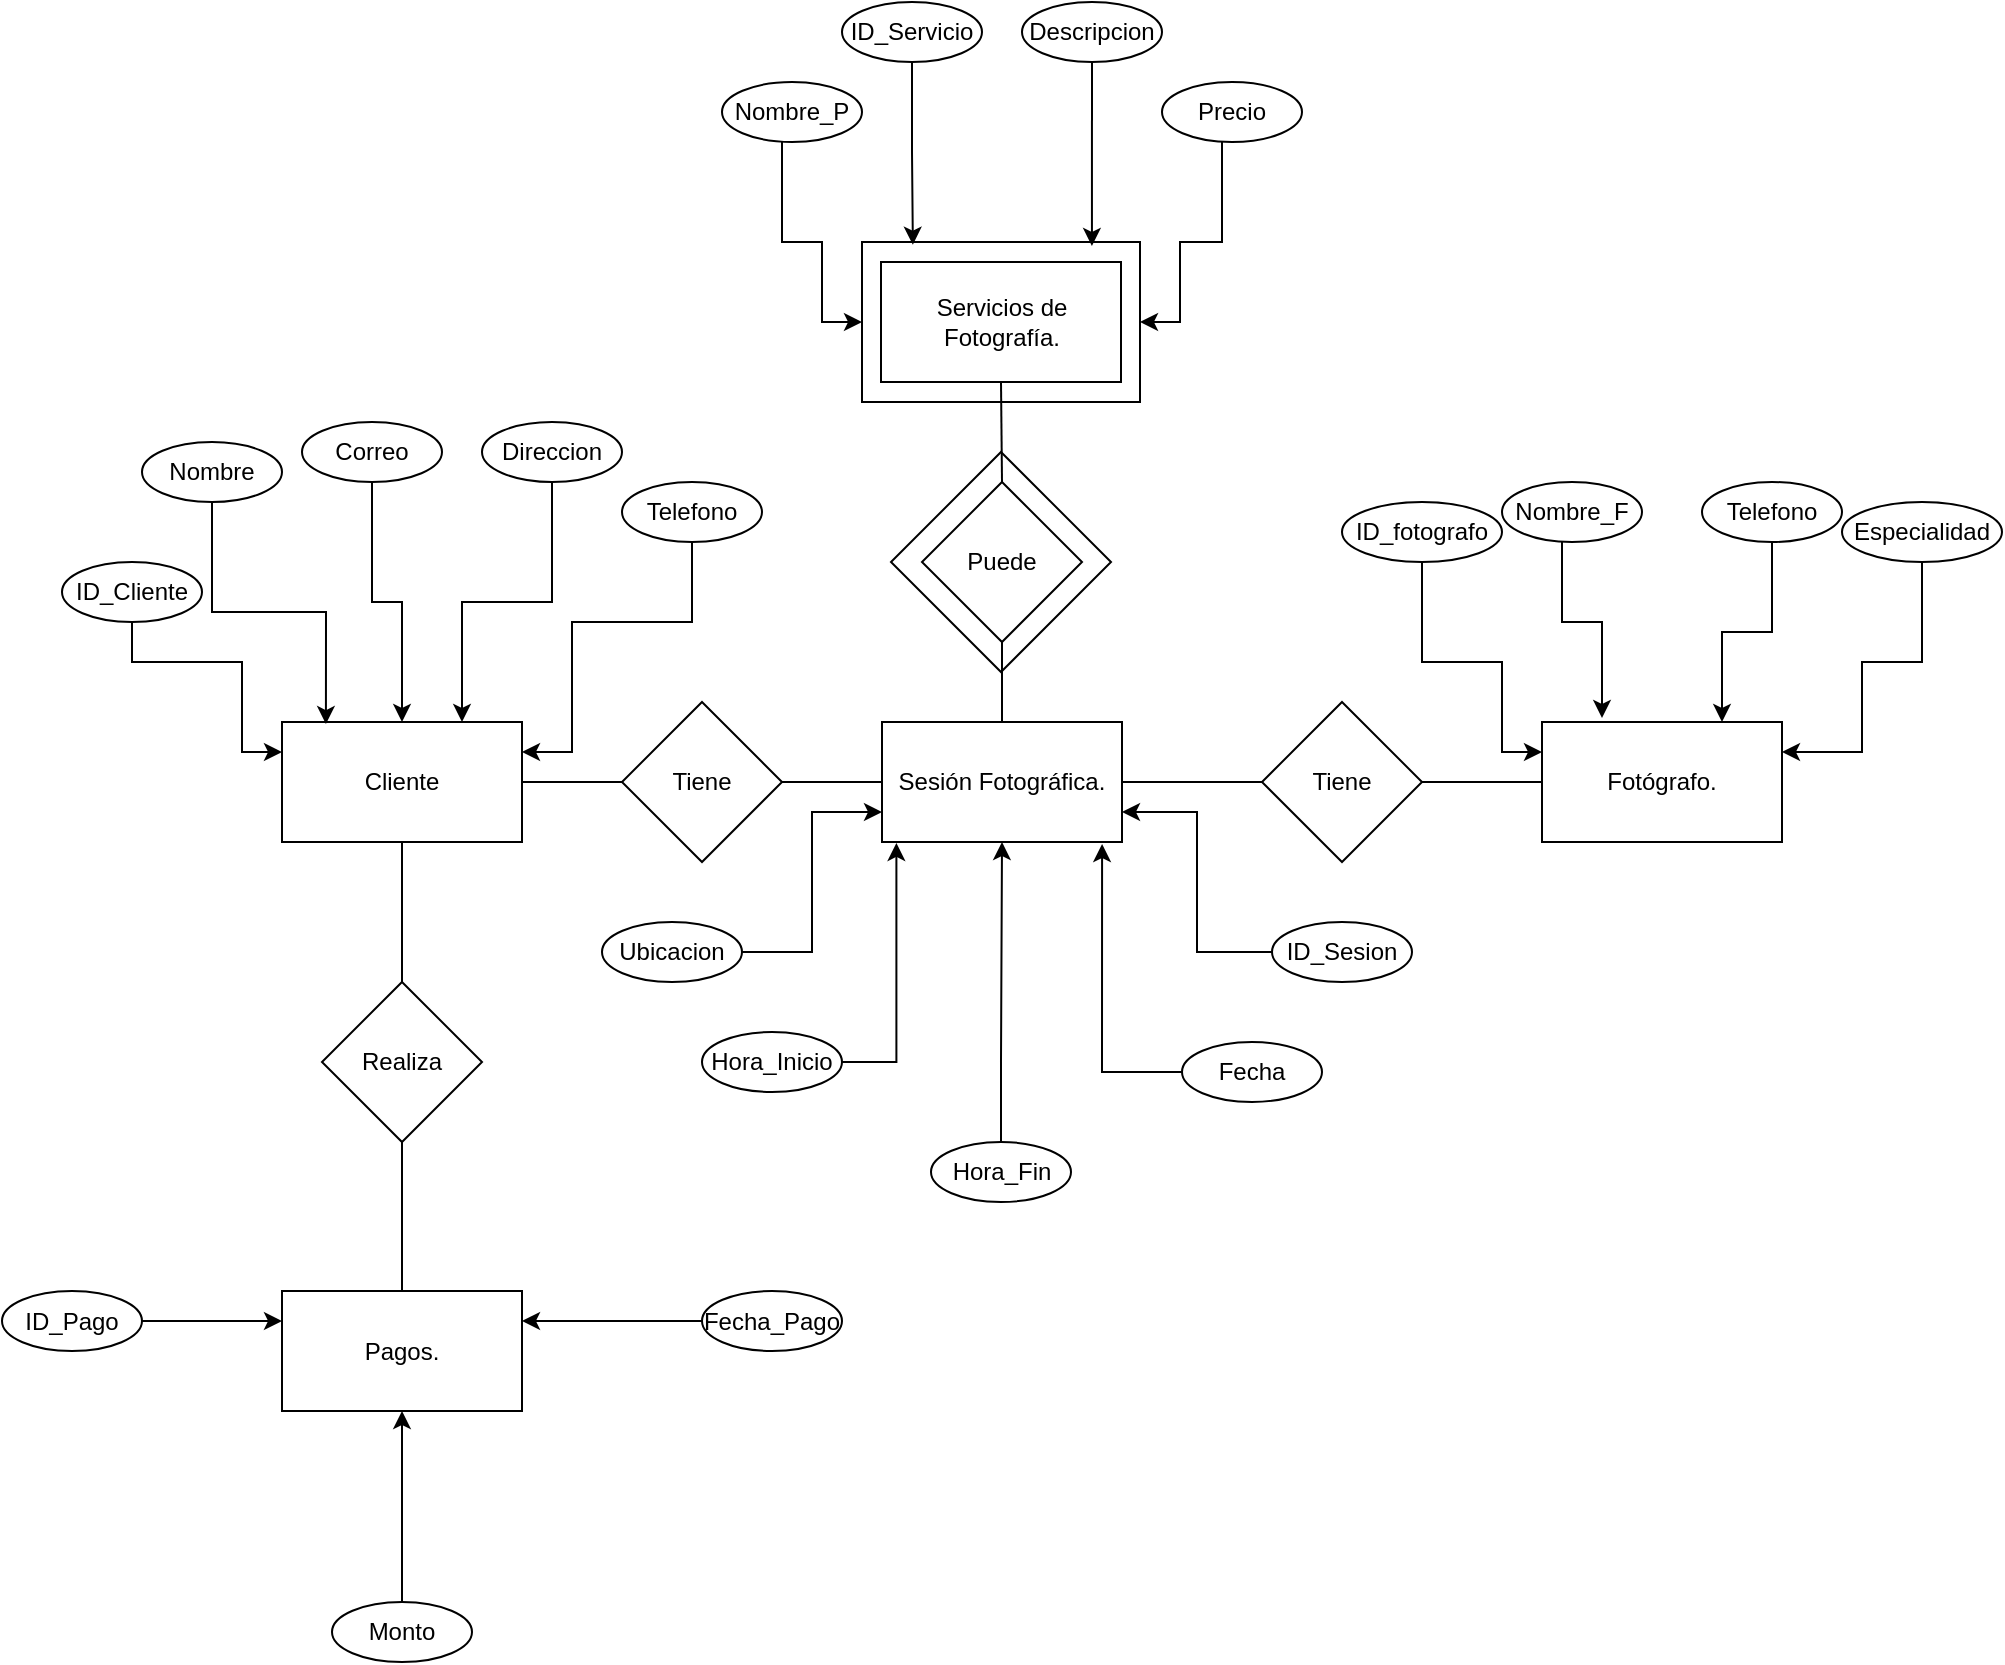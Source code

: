 <mxfile version="20.8.23" type="device"><diagram id="C5RBs43oDa-KdzZeNtuy" name="Page-1"><mxGraphModel dx="2261" dy="764" grid="1" gridSize="10" guides="1" tooltips="1" connect="1" arrows="1" fold="1" page="1" pageScale="1" pageWidth="827" pageHeight="1169" math="0" shadow="0"><root><mxCell id="WIyWlLk6GJQsqaUBKTNV-0"/><mxCell id="WIyWlLk6GJQsqaUBKTNV-1" parent="WIyWlLk6GJQsqaUBKTNV-0"/><mxCell id="sK71iClbDRLdNkA08b2B-31" value="" style="rhombus;whiteSpace=wrap;html=1;" vertex="1" parent="WIyWlLk6GJQsqaUBKTNV-1"><mxGeometry x="334.5" y="235" width="110" height="110" as="geometry"/></mxCell><mxCell id="sK71iClbDRLdNkA08b2B-29" value="" style="rounded=0;whiteSpace=wrap;html=1;" vertex="1" parent="WIyWlLk6GJQsqaUBKTNV-1"><mxGeometry x="320" y="130" width="139" height="80" as="geometry"/></mxCell><mxCell id="sK71iClbDRLdNkA08b2B-0" value="Servicios de Fotografía." style="rounded=0;whiteSpace=wrap;html=1;" vertex="1" parent="WIyWlLk6GJQsqaUBKTNV-1"><mxGeometry x="329.5" y="140" width="120" height="60" as="geometry"/></mxCell><mxCell id="sK71iClbDRLdNkA08b2B-1" value="Puede" style="rhombus;whiteSpace=wrap;html=1;" vertex="1" parent="WIyWlLk6GJQsqaUBKTNV-1"><mxGeometry x="350" y="250" width="80" height="80" as="geometry"/></mxCell><mxCell id="sK71iClbDRLdNkA08b2B-2" value="Sesión Fotográfica." style="rounded=0;whiteSpace=wrap;html=1;" vertex="1" parent="WIyWlLk6GJQsqaUBKTNV-1"><mxGeometry x="330" y="370" width="120" height="60" as="geometry"/></mxCell><mxCell id="sK71iClbDRLdNkA08b2B-3" value="Tiene&lt;br&gt;" style="rhombus;whiteSpace=wrap;html=1;" vertex="1" parent="WIyWlLk6GJQsqaUBKTNV-1"><mxGeometry x="200" y="360" width="80" height="80" as="geometry"/></mxCell><mxCell id="sK71iClbDRLdNkA08b2B-4" value="Cliente" style="rounded=0;whiteSpace=wrap;html=1;" vertex="1" parent="WIyWlLk6GJQsqaUBKTNV-1"><mxGeometry x="30" y="370" width="120" height="60" as="geometry"/></mxCell><mxCell id="sK71iClbDRLdNkA08b2B-5" value="Tiene&lt;br&gt;" style="rhombus;whiteSpace=wrap;html=1;" vertex="1" parent="WIyWlLk6GJQsqaUBKTNV-1"><mxGeometry x="520" y="360" width="80" height="80" as="geometry"/></mxCell><mxCell id="sK71iClbDRLdNkA08b2B-6" value="Realiza" style="rhombus;whiteSpace=wrap;html=1;" vertex="1" parent="WIyWlLk6GJQsqaUBKTNV-1"><mxGeometry x="50" y="500" width="80" height="80" as="geometry"/></mxCell><mxCell id="sK71iClbDRLdNkA08b2B-7" value="Pagos." style="rounded=0;whiteSpace=wrap;html=1;" vertex="1" parent="WIyWlLk6GJQsqaUBKTNV-1"><mxGeometry x="30" y="654.5" width="120" height="60" as="geometry"/></mxCell><mxCell id="sK71iClbDRLdNkA08b2B-8" value="Fotógrafo." style="rounded=0;whiteSpace=wrap;html=1;" vertex="1" parent="WIyWlLk6GJQsqaUBKTNV-1"><mxGeometry x="660" y="370" width="120" height="60" as="geometry"/></mxCell><mxCell id="sK71iClbDRLdNkA08b2B-9" value="" style="endArrow=none;html=1;rounded=0;entryX=0.5;entryY=1;entryDx=0;entryDy=0;exitX=0.5;exitY=0;exitDx=0;exitDy=0;" edge="1" parent="WIyWlLk6GJQsqaUBKTNV-1" source="sK71iClbDRLdNkA08b2B-1" target="sK71iClbDRLdNkA08b2B-0"><mxGeometry width="50" height="50" relative="1" as="geometry"><mxPoint x="330" y="270" as="sourcePoint"/><mxPoint x="380" y="220" as="targetPoint"/></mxGeometry></mxCell><mxCell id="sK71iClbDRLdNkA08b2B-10" value="" style="endArrow=none;html=1;rounded=0;entryX=0;entryY=0.5;entryDx=0;entryDy=0;exitX=1;exitY=0.5;exitDx=0;exitDy=0;" edge="1" parent="WIyWlLk6GJQsqaUBKTNV-1" source="sK71iClbDRLdNkA08b2B-3" target="sK71iClbDRLdNkA08b2B-2"><mxGeometry width="50" height="50" relative="1" as="geometry"><mxPoint x="260" y="460" as="sourcePoint"/><mxPoint x="310" y="410" as="targetPoint"/></mxGeometry></mxCell><mxCell id="sK71iClbDRLdNkA08b2B-11" value="" style="endArrow=none;html=1;rounded=0;entryX=0;entryY=0.5;entryDx=0;entryDy=0;exitX=1;exitY=0.5;exitDx=0;exitDy=0;" edge="1" parent="WIyWlLk6GJQsqaUBKTNV-1" source="sK71iClbDRLdNkA08b2B-2" target="sK71iClbDRLdNkA08b2B-5"><mxGeometry width="50" height="50" relative="1" as="geometry"><mxPoint x="490" y="390" as="sourcePoint"/><mxPoint x="500" y="430" as="targetPoint"/></mxGeometry></mxCell><mxCell id="sK71iClbDRLdNkA08b2B-12" value="" style="endArrow=none;html=1;rounded=0;entryX=0.5;entryY=1;entryDx=0;entryDy=0;exitX=0.5;exitY=0;exitDx=0;exitDy=0;" edge="1" parent="WIyWlLk6GJQsqaUBKTNV-1" source="sK71iClbDRLdNkA08b2B-2" target="sK71iClbDRLdNkA08b2B-1"><mxGeometry width="50" height="50" relative="1" as="geometry"><mxPoint x="334" y="390" as="sourcePoint"/><mxPoint x="384" y="340" as="targetPoint"/></mxGeometry></mxCell><mxCell id="sK71iClbDRLdNkA08b2B-13" value="" style="endArrow=none;html=1;rounded=0;entryX=0;entryY=0.5;entryDx=0;entryDy=0;exitX=1;exitY=0.5;exitDx=0;exitDy=0;" edge="1" parent="WIyWlLk6GJQsqaUBKTNV-1" source="sK71iClbDRLdNkA08b2B-5" target="sK71iClbDRLdNkA08b2B-8"><mxGeometry width="50" height="50" relative="1" as="geometry"><mxPoint x="600" y="450" as="sourcePoint"/><mxPoint x="650" y="400" as="targetPoint"/></mxGeometry></mxCell><mxCell id="sK71iClbDRLdNkA08b2B-14" value="" style="endArrow=none;html=1;rounded=0;entryX=0;entryY=0.5;entryDx=0;entryDy=0;exitX=1;exitY=0.5;exitDx=0;exitDy=0;" edge="1" parent="WIyWlLk6GJQsqaUBKTNV-1" source="sK71iClbDRLdNkA08b2B-4" target="sK71iClbDRLdNkA08b2B-3"><mxGeometry width="50" height="50" relative="1" as="geometry"><mxPoint x="140" y="460" as="sourcePoint"/><mxPoint x="190" y="410" as="targetPoint"/></mxGeometry></mxCell><mxCell id="sK71iClbDRLdNkA08b2B-15" value="" style="endArrow=none;html=1;rounded=0;entryX=0.5;entryY=1;entryDx=0;entryDy=0;exitX=0.5;exitY=0;exitDx=0;exitDy=0;" edge="1" parent="WIyWlLk6GJQsqaUBKTNV-1" source="sK71iClbDRLdNkA08b2B-6" target="sK71iClbDRLdNkA08b2B-4"><mxGeometry width="50" height="50" relative="1" as="geometry"><mxPoint x="50" y="500" as="sourcePoint"/><mxPoint x="100" y="450" as="targetPoint"/></mxGeometry></mxCell><mxCell id="sK71iClbDRLdNkA08b2B-16" value="" style="endArrow=none;html=1;rounded=0;entryX=0.5;entryY=1;entryDx=0;entryDy=0;exitX=0.5;exitY=0;exitDx=0;exitDy=0;" edge="1" parent="WIyWlLk6GJQsqaUBKTNV-1" source="sK71iClbDRLdNkA08b2B-7" target="sK71iClbDRLdNkA08b2B-6"><mxGeometry width="50" height="50" relative="1" as="geometry"><mxPoint x="70" y="620" as="sourcePoint"/><mxPoint x="120" y="570" as="targetPoint"/></mxGeometry></mxCell><mxCell id="sK71iClbDRLdNkA08b2B-43" style="edgeStyle=orthogonalEdgeStyle;rounded=0;orthogonalLoop=1;jettySize=auto;html=1;entryX=1;entryY=0.25;entryDx=0;entryDy=0;" edge="1" parent="WIyWlLk6GJQsqaUBKTNV-1" source="sK71iClbDRLdNkA08b2B-18" target="sK71iClbDRLdNkA08b2B-8"><mxGeometry relative="1" as="geometry"><Array as="points"><mxPoint x="850" y="340"/><mxPoint x="820" y="340"/><mxPoint x="820" y="385"/></Array></mxGeometry></mxCell><mxCell id="sK71iClbDRLdNkA08b2B-18" value="Especialidad" style="ellipse;whiteSpace=wrap;html=1;" vertex="1" parent="WIyWlLk6GJQsqaUBKTNV-1"><mxGeometry x="810" y="260" width="80" height="30" as="geometry"/></mxCell><mxCell id="sK71iClbDRLdNkA08b2B-42" style="edgeStyle=orthogonalEdgeStyle;rounded=0;orthogonalLoop=1;jettySize=auto;html=1;entryX=0.75;entryY=0;entryDx=0;entryDy=0;" edge="1" parent="WIyWlLk6GJQsqaUBKTNV-1" source="sK71iClbDRLdNkA08b2B-19" target="sK71iClbDRLdNkA08b2B-8"><mxGeometry relative="1" as="geometry"/></mxCell><mxCell id="sK71iClbDRLdNkA08b2B-19" value="Telefono" style="ellipse;whiteSpace=wrap;html=1;" vertex="1" parent="WIyWlLk6GJQsqaUBKTNV-1"><mxGeometry x="740" y="250" width="70" height="30" as="geometry"/></mxCell><mxCell id="sK71iClbDRLdNkA08b2B-41" style="edgeStyle=orthogonalEdgeStyle;rounded=0;orthogonalLoop=1;jettySize=auto;html=1;" edge="1" parent="WIyWlLk6GJQsqaUBKTNV-1" source="sK71iClbDRLdNkA08b2B-20"><mxGeometry relative="1" as="geometry"><mxPoint x="690" y="368" as="targetPoint"/><Array as="points"><mxPoint x="670" y="320"/><mxPoint x="690" y="320"/></Array></mxGeometry></mxCell><mxCell id="sK71iClbDRLdNkA08b2B-20" value="Nombre_F" style="ellipse;whiteSpace=wrap;html=1;" vertex="1" parent="WIyWlLk6GJQsqaUBKTNV-1"><mxGeometry x="640" y="250" width="70" height="30" as="geometry"/></mxCell><mxCell id="sK71iClbDRLdNkA08b2B-40" style="edgeStyle=orthogonalEdgeStyle;rounded=0;orthogonalLoop=1;jettySize=auto;html=1;entryX=0;entryY=0.25;entryDx=0;entryDy=0;" edge="1" parent="WIyWlLk6GJQsqaUBKTNV-1" source="sK71iClbDRLdNkA08b2B-21" target="sK71iClbDRLdNkA08b2B-8"><mxGeometry relative="1" as="geometry"><Array as="points"><mxPoint x="600" y="340"/><mxPoint x="640" y="340"/><mxPoint x="640" y="385"/></Array></mxGeometry></mxCell><mxCell id="sK71iClbDRLdNkA08b2B-21" value="ID_fotografo" style="ellipse;whiteSpace=wrap;html=1;" vertex="1" parent="WIyWlLk6GJQsqaUBKTNV-1"><mxGeometry x="560" y="260" width="80" height="30" as="geometry"/></mxCell><mxCell id="sK71iClbDRLdNkA08b2B-37" style="edgeStyle=orthogonalEdgeStyle;rounded=0;orthogonalLoop=1;jettySize=auto;html=1;entryX=0.75;entryY=0;entryDx=0;entryDy=0;" edge="1" parent="WIyWlLk6GJQsqaUBKTNV-1" source="sK71iClbDRLdNkA08b2B-22" target="sK71iClbDRLdNkA08b2B-4"><mxGeometry relative="1" as="geometry"/></mxCell><mxCell id="sK71iClbDRLdNkA08b2B-22" value="Direccion" style="ellipse;whiteSpace=wrap;html=1;" vertex="1" parent="WIyWlLk6GJQsqaUBKTNV-1"><mxGeometry x="130" y="220" width="70" height="30" as="geometry"/></mxCell><mxCell id="sK71iClbDRLdNkA08b2B-38" style="edgeStyle=orthogonalEdgeStyle;rounded=0;orthogonalLoop=1;jettySize=auto;html=1;entryX=1;entryY=0.25;entryDx=0;entryDy=0;" edge="1" parent="WIyWlLk6GJQsqaUBKTNV-1" source="sK71iClbDRLdNkA08b2B-23" target="sK71iClbDRLdNkA08b2B-4"><mxGeometry relative="1" as="geometry"><Array as="points"><mxPoint x="235" y="320"/><mxPoint x="175" y="320"/><mxPoint x="175" y="385"/></Array></mxGeometry></mxCell><mxCell id="sK71iClbDRLdNkA08b2B-23" value="Telefono" style="ellipse;whiteSpace=wrap;html=1;" vertex="1" parent="WIyWlLk6GJQsqaUBKTNV-1"><mxGeometry x="200" y="250" width="70" height="30" as="geometry"/></mxCell><mxCell id="sK71iClbDRLdNkA08b2B-36" style="edgeStyle=orthogonalEdgeStyle;rounded=0;orthogonalLoop=1;jettySize=auto;html=1;" edge="1" parent="WIyWlLk6GJQsqaUBKTNV-1" source="sK71iClbDRLdNkA08b2B-24" target="sK71iClbDRLdNkA08b2B-4"><mxGeometry relative="1" as="geometry"/></mxCell><mxCell id="sK71iClbDRLdNkA08b2B-24" value="Correo" style="ellipse;whiteSpace=wrap;html=1;" vertex="1" parent="WIyWlLk6GJQsqaUBKTNV-1"><mxGeometry x="40" y="220" width="70" height="30" as="geometry"/></mxCell><mxCell id="sK71iClbDRLdNkA08b2B-34" style="edgeStyle=orthogonalEdgeStyle;rounded=0;orthogonalLoop=1;jettySize=auto;html=1;entryX=0.183;entryY=0.017;entryDx=0;entryDy=0;entryPerimeter=0;" edge="1" parent="WIyWlLk6GJQsqaUBKTNV-1" source="sK71iClbDRLdNkA08b2B-25" target="sK71iClbDRLdNkA08b2B-4"><mxGeometry relative="1" as="geometry"/></mxCell><mxCell id="sK71iClbDRLdNkA08b2B-25" value="Nombre" style="ellipse;whiteSpace=wrap;html=1;" vertex="1" parent="WIyWlLk6GJQsqaUBKTNV-1"><mxGeometry x="-40" y="230" width="70" height="30" as="geometry"/></mxCell><mxCell id="sK71iClbDRLdNkA08b2B-35" style="edgeStyle=orthogonalEdgeStyle;rounded=0;orthogonalLoop=1;jettySize=auto;html=1;entryX=0;entryY=0.25;entryDx=0;entryDy=0;" edge="1" parent="WIyWlLk6GJQsqaUBKTNV-1" source="sK71iClbDRLdNkA08b2B-26" target="sK71iClbDRLdNkA08b2B-4"><mxGeometry relative="1" as="geometry"><Array as="points"><mxPoint x="-45" y="340"/><mxPoint x="10" y="340"/><mxPoint x="10" y="385"/></Array></mxGeometry></mxCell><mxCell id="sK71iClbDRLdNkA08b2B-26" value="ID_Cliente" style="ellipse;whiteSpace=wrap;html=1;" vertex="1" parent="WIyWlLk6GJQsqaUBKTNV-1"><mxGeometry x="-80" y="290" width="70" height="30" as="geometry"/></mxCell><mxCell id="sK71iClbDRLdNkA08b2B-65" style="edgeStyle=orthogonalEdgeStyle;rounded=0;orthogonalLoop=1;jettySize=auto;html=1;entryX=0;entryY=0.25;entryDx=0;entryDy=0;" edge="1" parent="WIyWlLk6GJQsqaUBKTNV-1" source="sK71iClbDRLdNkA08b2B-60" target="sK71iClbDRLdNkA08b2B-7"><mxGeometry relative="1" as="geometry"/></mxCell><mxCell id="sK71iClbDRLdNkA08b2B-60" value="ID_Pago" style="ellipse;whiteSpace=wrap;html=1;" vertex="1" parent="WIyWlLk6GJQsqaUBKTNV-1"><mxGeometry x="-110" y="654.5" width="70" height="30" as="geometry"/></mxCell><mxCell id="sK71iClbDRLdNkA08b2B-66" style="edgeStyle=orthogonalEdgeStyle;rounded=0;orthogonalLoop=1;jettySize=auto;html=1;entryX=1;entryY=0.25;entryDx=0;entryDy=0;" edge="1" parent="WIyWlLk6GJQsqaUBKTNV-1" source="sK71iClbDRLdNkA08b2B-61" target="sK71iClbDRLdNkA08b2B-7"><mxGeometry relative="1" as="geometry"/></mxCell><mxCell id="sK71iClbDRLdNkA08b2B-61" value="Fecha_Pago" style="ellipse;whiteSpace=wrap;html=1;" vertex="1" parent="WIyWlLk6GJQsqaUBKTNV-1"><mxGeometry x="240" y="654.5" width="70" height="30" as="geometry"/></mxCell><mxCell id="sK71iClbDRLdNkA08b2B-69" style="edgeStyle=orthogonalEdgeStyle;rounded=0;orthogonalLoop=1;jettySize=auto;html=1;entryX=0.5;entryY=1;entryDx=0;entryDy=0;" edge="1" parent="WIyWlLk6GJQsqaUBKTNV-1" source="sK71iClbDRLdNkA08b2B-63" target="sK71iClbDRLdNkA08b2B-7"><mxGeometry relative="1" as="geometry"/></mxCell><mxCell id="sK71iClbDRLdNkA08b2B-63" value="Monto" style="ellipse;whiteSpace=wrap;html=1;" vertex="1" parent="WIyWlLk6GJQsqaUBKTNV-1"><mxGeometry x="55" y="810" width="70" height="30" as="geometry"/></mxCell><mxCell id="sK71iClbDRLdNkA08b2B-64" style="edgeStyle=orthogonalEdgeStyle;rounded=0;orthogonalLoop=1;jettySize=auto;html=1;exitX=0.5;exitY=1;exitDx=0;exitDy=0;" edge="1" parent="WIyWlLk6GJQsqaUBKTNV-1" source="sK71iClbDRLdNkA08b2B-60" target="sK71iClbDRLdNkA08b2B-60"><mxGeometry relative="1" as="geometry"/></mxCell><mxCell id="sK71iClbDRLdNkA08b2B-91" style="edgeStyle=orthogonalEdgeStyle;rounded=0;orthogonalLoop=1;jettySize=auto;html=1;entryX=0.183;entryY=0.017;entryDx=0;entryDy=0;entryPerimeter=0;" edge="1" parent="WIyWlLk6GJQsqaUBKTNV-1" source="sK71iClbDRLdNkA08b2B-71" target="sK71iClbDRLdNkA08b2B-29"><mxGeometry relative="1" as="geometry"/></mxCell><mxCell id="sK71iClbDRLdNkA08b2B-71" value="ID_Servicio" style="ellipse;whiteSpace=wrap;html=1;" vertex="1" parent="WIyWlLk6GJQsqaUBKTNV-1"><mxGeometry x="310" y="10" width="70" height="30" as="geometry"/></mxCell><mxCell id="sK71iClbDRLdNkA08b2B-96" style="edgeStyle=orthogonalEdgeStyle;rounded=0;orthogonalLoop=1;jettySize=auto;html=1;entryX=1;entryY=0.5;entryDx=0;entryDy=0;" edge="1" parent="WIyWlLk6GJQsqaUBKTNV-1" source="sK71iClbDRLdNkA08b2B-72" target="sK71iClbDRLdNkA08b2B-29"><mxGeometry relative="1" as="geometry"><Array as="points"><mxPoint x="500" y="130"/><mxPoint x="479" y="130"/><mxPoint x="479" y="170"/></Array></mxGeometry></mxCell><mxCell id="sK71iClbDRLdNkA08b2B-72" value="Precio" style="ellipse;whiteSpace=wrap;html=1;" vertex="1" parent="WIyWlLk6GJQsqaUBKTNV-1"><mxGeometry x="470" y="50" width="70" height="30" as="geometry"/></mxCell><mxCell id="sK71iClbDRLdNkA08b2B-94" style="edgeStyle=orthogonalEdgeStyle;rounded=0;orthogonalLoop=1;jettySize=auto;html=1;entryX=0;entryY=0.5;entryDx=0;entryDy=0;" edge="1" parent="WIyWlLk6GJQsqaUBKTNV-1" source="sK71iClbDRLdNkA08b2B-73" target="sK71iClbDRLdNkA08b2B-29"><mxGeometry relative="1" as="geometry"><Array as="points"><mxPoint x="280" y="130"/><mxPoint x="300" y="130"/><mxPoint x="300" y="170"/></Array></mxGeometry></mxCell><mxCell id="sK71iClbDRLdNkA08b2B-73" value="Nombre_P" style="ellipse;whiteSpace=wrap;html=1;" vertex="1" parent="WIyWlLk6GJQsqaUBKTNV-1"><mxGeometry x="250" y="50" width="70" height="30" as="geometry"/></mxCell><mxCell id="sK71iClbDRLdNkA08b2B-95" style="edgeStyle=orthogonalEdgeStyle;rounded=0;orthogonalLoop=1;jettySize=auto;html=1;entryX=0.827;entryY=0.025;entryDx=0;entryDy=0;entryPerimeter=0;" edge="1" parent="WIyWlLk6GJQsqaUBKTNV-1" source="sK71iClbDRLdNkA08b2B-74" target="sK71iClbDRLdNkA08b2B-29"><mxGeometry relative="1" as="geometry"/></mxCell><mxCell id="sK71iClbDRLdNkA08b2B-74" value="Descripcion" style="ellipse;whiteSpace=wrap;html=1;" vertex="1" parent="WIyWlLk6GJQsqaUBKTNV-1"><mxGeometry x="400" y="10" width="70" height="30" as="geometry"/></mxCell><mxCell id="sK71iClbDRLdNkA08b2B-97" style="edgeStyle=orthogonalEdgeStyle;rounded=0;orthogonalLoop=1;jettySize=auto;html=1;entryX=0.5;entryY=1;entryDx=0;entryDy=0;" edge="1" parent="WIyWlLk6GJQsqaUBKTNV-1" source="sK71iClbDRLdNkA08b2B-76" target="sK71iClbDRLdNkA08b2B-2"><mxGeometry relative="1" as="geometry"><Array as="points"><mxPoint x="390" y="540"/><mxPoint x="390" y="540"/></Array></mxGeometry></mxCell><mxCell id="sK71iClbDRLdNkA08b2B-76" value="Hora_Fin" style="ellipse;whiteSpace=wrap;html=1;" vertex="1" parent="WIyWlLk6GJQsqaUBKTNV-1"><mxGeometry x="354.5" y="580" width="70" height="30" as="geometry"/></mxCell><mxCell id="sK71iClbDRLdNkA08b2B-83" style="edgeStyle=orthogonalEdgeStyle;rounded=0;orthogonalLoop=1;jettySize=auto;html=1;entryX=0.06;entryY=1.008;entryDx=0;entryDy=0;entryPerimeter=0;" edge="1" parent="WIyWlLk6GJQsqaUBKTNV-1" source="sK71iClbDRLdNkA08b2B-77" target="sK71iClbDRLdNkA08b2B-2"><mxGeometry relative="1" as="geometry"/></mxCell><mxCell id="sK71iClbDRLdNkA08b2B-77" value="Hora_Inicio" style="ellipse;whiteSpace=wrap;html=1;" vertex="1" parent="WIyWlLk6GJQsqaUBKTNV-1"><mxGeometry x="240" y="525" width="70" height="30" as="geometry"/></mxCell><mxCell id="sK71iClbDRLdNkA08b2B-88" style="edgeStyle=orthogonalEdgeStyle;rounded=0;orthogonalLoop=1;jettySize=auto;html=1;entryX=1;entryY=0.75;entryDx=0;entryDy=0;" edge="1" parent="WIyWlLk6GJQsqaUBKTNV-1" source="sK71iClbDRLdNkA08b2B-78" target="sK71iClbDRLdNkA08b2B-2"><mxGeometry relative="1" as="geometry"/></mxCell><mxCell id="sK71iClbDRLdNkA08b2B-78" value="ID_Sesion" style="ellipse;whiteSpace=wrap;html=1;" vertex="1" parent="WIyWlLk6GJQsqaUBKTNV-1"><mxGeometry x="525" y="470" width="70" height="30" as="geometry"/></mxCell><mxCell id="sK71iClbDRLdNkA08b2B-98" style="edgeStyle=orthogonalEdgeStyle;rounded=0;orthogonalLoop=1;jettySize=auto;html=1;entryX=0.917;entryY=1.017;entryDx=0;entryDy=0;entryPerimeter=0;" edge="1" parent="WIyWlLk6GJQsqaUBKTNV-1" source="sK71iClbDRLdNkA08b2B-79" target="sK71iClbDRLdNkA08b2B-2"><mxGeometry relative="1" as="geometry"/></mxCell><mxCell id="sK71iClbDRLdNkA08b2B-79" value="Fecha" style="ellipse;whiteSpace=wrap;html=1;" vertex="1" parent="WIyWlLk6GJQsqaUBKTNV-1"><mxGeometry x="480" y="530" width="70" height="30" as="geometry"/></mxCell><mxCell id="sK71iClbDRLdNkA08b2B-82" style="edgeStyle=orthogonalEdgeStyle;rounded=0;orthogonalLoop=1;jettySize=auto;html=1;entryX=0;entryY=0.75;entryDx=0;entryDy=0;" edge="1" parent="WIyWlLk6GJQsqaUBKTNV-1" source="sK71iClbDRLdNkA08b2B-80" target="sK71iClbDRLdNkA08b2B-2"><mxGeometry relative="1" as="geometry"/></mxCell><mxCell id="sK71iClbDRLdNkA08b2B-80" value="Ubicacion" style="ellipse;whiteSpace=wrap;html=1;" vertex="1" parent="WIyWlLk6GJQsqaUBKTNV-1"><mxGeometry x="190" y="470" width="70" height="30" as="geometry"/></mxCell></root></mxGraphModel></diagram></mxfile>
